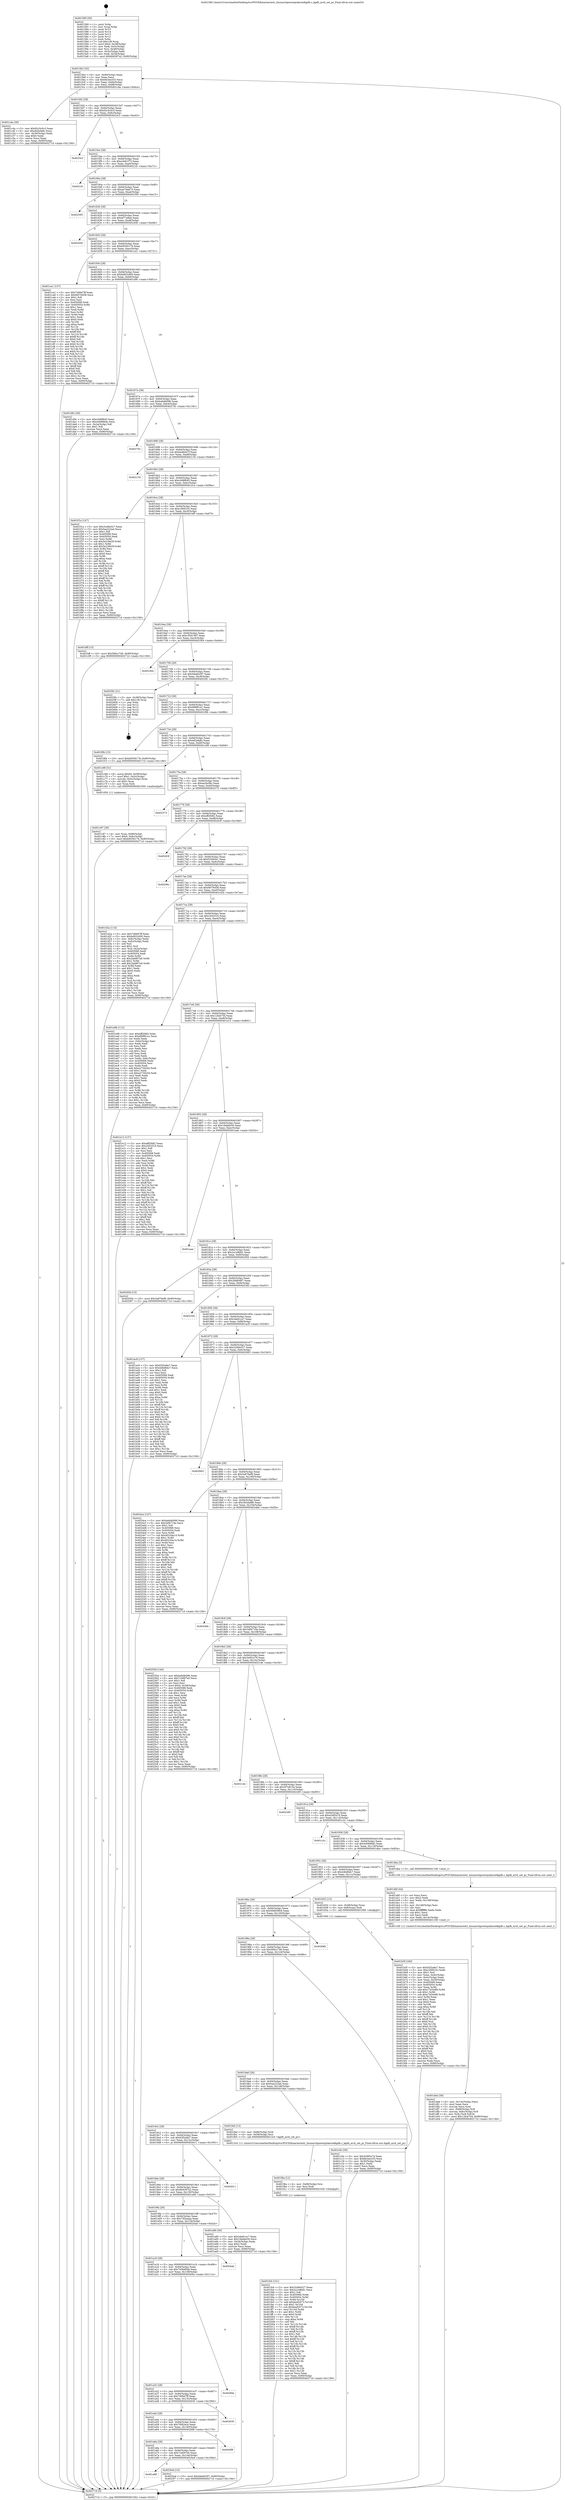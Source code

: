 digraph "0x401580" {
  label = "0x401580 (/mnt/c/Users/mathe/Desktop/tcc/POCII/binaries/extr_linuxarchpowerpckernelkgdb.c_kgdb_arch_set_pc_Final-ollvm.out::main(0))"
  labelloc = "t"
  node[shape=record]

  Entry [label="",width=0.3,height=0.3,shape=circle,fillcolor=black,style=filled]
  "0x4015b2" [label="{
     0x4015b2 [32]\l
     | [instrs]\l
     &nbsp;&nbsp;0x4015b2 \<+6\>: mov -0x90(%rbp),%eax\l
     &nbsp;&nbsp;0x4015b8 \<+2\>: mov %eax,%ecx\l
     &nbsp;&nbsp;0x4015ba \<+6\>: sub $0x8e3ee333,%ecx\l
     &nbsp;&nbsp;0x4015c0 \<+6\>: mov %eax,-0x94(%rbp)\l
     &nbsp;&nbsp;0x4015c6 \<+6\>: mov %ecx,-0x98(%rbp)\l
     &nbsp;&nbsp;0x4015cc \<+6\>: je 0000000000401c4a \<main+0x6ca\>\l
  }"]
  "0x401c4a" [label="{
     0x401c4a [30]\l
     | [instrs]\l
     &nbsp;&nbsp;0x401c4a \<+5\>: mov $0x92c5c0c3,%eax\l
     &nbsp;&nbsp;0x401c4f \<+5\>: mov $0xdd2efa8c,%ecx\l
     &nbsp;&nbsp;0x401c54 \<+3\>: mov -0x30(%rbp),%edx\l
     &nbsp;&nbsp;0x401c57 \<+3\>: cmp $0x0,%edx\l
     &nbsp;&nbsp;0x401c5a \<+3\>: cmove %ecx,%eax\l
     &nbsp;&nbsp;0x401c5d \<+6\>: mov %eax,-0x90(%rbp)\l
     &nbsp;&nbsp;0x401c63 \<+5\>: jmp 000000000040271d \<main+0x119d\>\l
  }"]
  "0x4015d2" [label="{
     0x4015d2 [28]\l
     | [instrs]\l
     &nbsp;&nbsp;0x4015d2 \<+5\>: jmp 00000000004015d7 \<main+0x57\>\l
     &nbsp;&nbsp;0x4015d7 \<+6\>: mov -0x94(%rbp),%eax\l
     &nbsp;&nbsp;0x4015dd \<+5\>: sub $0x92c5c0c3,%eax\l
     &nbsp;&nbsp;0x4015e2 \<+6\>: mov %eax,-0x9c(%rbp)\l
     &nbsp;&nbsp;0x4015e8 \<+6\>: je 00000000004023c3 \<main+0xe43\>\l
  }"]
  Exit [label="",width=0.3,height=0.3,shape=circle,fillcolor=black,style=filled,peripheries=2]
  "0x4023c3" [label="{
     0x4023c3\l
  }", style=dashed]
  "0x4015ee" [label="{
     0x4015ee [28]\l
     | [instrs]\l
     &nbsp;&nbsp;0x4015ee \<+5\>: jmp 00000000004015f3 \<main+0x73\>\l
     &nbsp;&nbsp;0x4015f3 \<+6\>: mov -0x94(%rbp),%eax\l
     &nbsp;&nbsp;0x4015f9 \<+5\>: sub $0xa3e61f73,%eax\l
     &nbsp;&nbsp;0x4015fe \<+6\>: mov %eax,-0xa0(%rbp)\l
     &nbsp;&nbsp;0x401604 \<+6\>: je 00000000004021fc \<main+0xc7c\>\l
  }"]
  "0x401a86" [label="{
     0x401a86\l
  }", style=dashed]
  "0x4021fc" [label="{
     0x4021fc\l
  }", style=dashed]
  "0x40160a" [label="{
     0x40160a [28]\l
     | [instrs]\l
     &nbsp;&nbsp;0x40160a \<+5\>: jmp 000000000040160f \<main+0x8f\>\l
     &nbsp;&nbsp;0x40160f \<+6\>: mov -0x94(%rbp),%eax\l
     &nbsp;&nbsp;0x401615 \<+5\>: sub $0xae7dda73,%eax\l
     &nbsp;&nbsp;0x40161a \<+6\>: mov %eax,-0xa4(%rbp)\l
     &nbsp;&nbsp;0x401620 \<+6\>: je 0000000000402395 \<main+0xe15\>\l
  }"]
  "0x4025ed" [label="{
     0x4025ed [15]\l
     | [instrs]\l
     &nbsp;&nbsp;0x4025ed \<+10\>: movl $0xd4ebb297,-0x90(%rbp)\l
     &nbsp;&nbsp;0x4025f7 \<+5\>: jmp 000000000040271d \<main+0x119d\>\l
  }"]
  "0x402395" [label="{
     0x402395\l
  }", style=dashed]
  "0x401626" [label="{
     0x401626 [28]\l
     | [instrs]\l
     &nbsp;&nbsp;0x401626 \<+5\>: jmp 000000000040162b \<main+0xab\>\l
     &nbsp;&nbsp;0x40162b \<+6\>: mov -0x94(%rbp),%eax\l
     &nbsp;&nbsp;0x401631 \<+5\>: sub $0xaf77a8ee,%eax\l
     &nbsp;&nbsp;0x401636 \<+6\>: mov %eax,-0xa8(%rbp)\l
     &nbsp;&nbsp;0x40163c \<+6\>: je 000000000040245b \<main+0xedb\>\l
  }"]
  "0x401a6a" [label="{
     0x401a6a [28]\l
     | [instrs]\l
     &nbsp;&nbsp;0x401a6a \<+5\>: jmp 0000000000401a6f \<main+0x4ef\>\l
     &nbsp;&nbsp;0x401a6f \<+6\>: mov -0x94(%rbp),%eax\l
     &nbsp;&nbsp;0x401a75 \<+5\>: sub $0x7c4697e0,%eax\l
     &nbsp;&nbsp;0x401a7a \<+6\>: mov %eax,-0x144(%rbp)\l
     &nbsp;&nbsp;0x401a80 \<+6\>: je 00000000004025ed \<main+0x106d\>\l
  }"]
  "0x40245b" [label="{
     0x40245b\l
  }", style=dashed]
  "0x401642" [label="{
     0x401642 [28]\l
     | [instrs]\l
     &nbsp;&nbsp;0x401642 \<+5\>: jmp 0000000000401647 \<main+0xc7\>\l
     &nbsp;&nbsp;0x401647 \<+6\>: mov -0x94(%rbp),%eax\l
     &nbsp;&nbsp;0x40164d \<+5\>: sub $0xb9556179,%eax\l
     &nbsp;&nbsp;0x401652 \<+6\>: mov %eax,-0xac(%rbp)\l
     &nbsp;&nbsp;0x401658 \<+6\>: je 0000000000401ca1 \<main+0x721\>\l
  }"]
  "0x4026f8" [label="{
     0x4026f8\l
  }", style=dashed]
  "0x401ca1" [label="{
     0x401ca1 [137]\l
     | [instrs]\l
     &nbsp;&nbsp;0x401ca1 \<+5\>: mov $0x7499d7ff,%eax\l
     &nbsp;&nbsp;0x401ca6 \<+5\>: mov $0xf4076458,%ecx\l
     &nbsp;&nbsp;0x401cab \<+2\>: mov $0x1,%dl\l
     &nbsp;&nbsp;0x401cad \<+2\>: xor %esi,%esi\l
     &nbsp;&nbsp;0x401caf \<+7\>: mov 0x405068,%edi\l
     &nbsp;&nbsp;0x401cb6 \<+8\>: mov 0x405054,%r8d\l
     &nbsp;&nbsp;0x401cbe \<+3\>: sub $0x1,%esi\l
     &nbsp;&nbsp;0x401cc1 \<+3\>: mov %edi,%r9d\l
     &nbsp;&nbsp;0x401cc4 \<+3\>: add %esi,%r9d\l
     &nbsp;&nbsp;0x401cc7 \<+4\>: imul %r9d,%edi\l
     &nbsp;&nbsp;0x401ccb \<+3\>: and $0x1,%edi\l
     &nbsp;&nbsp;0x401cce \<+3\>: cmp $0x0,%edi\l
     &nbsp;&nbsp;0x401cd1 \<+4\>: sete %r10b\l
     &nbsp;&nbsp;0x401cd5 \<+4\>: cmp $0xa,%r8d\l
     &nbsp;&nbsp;0x401cd9 \<+4\>: setl %r11b\l
     &nbsp;&nbsp;0x401cdd \<+3\>: mov %r10b,%bl\l
     &nbsp;&nbsp;0x401ce0 \<+3\>: xor $0xff,%bl\l
     &nbsp;&nbsp;0x401ce3 \<+3\>: mov %r11b,%r14b\l
     &nbsp;&nbsp;0x401ce6 \<+4\>: xor $0xff,%r14b\l
     &nbsp;&nbsp;0x401cea \<+3\>: xor $0x0,%dl\l
     &nbsp;&nbsp;0x401ced \<+3\>: mov %bl,%r15b\l
     &nbsp;&nbsp;0x401cf0 \<+4\>: and $0x0,%r15b\l
     &nbsp;&nbsp;0x401cf4 \<+3\>: and %dl,%r10b\l
     &nbsp;&nbsp;0x401cf7 \<+3\>: mov %r14b,%r12b\l
     &nbsp;&nbsp;0x401cfa \<+4\>: and $0x0,%r12b\l
     &nbsp;&nbsp;0x401cfe \<+3\>: and %dl,%r11b\l
     &nbsp;&nbsp;0x401d01 \<+3\>: or %r10b,%r15b\l
     &nbsp;&nbsp;0x401d04 \<+3\>: or %r11b,%r12b\l
     &nbsp;&nbsp;0x401d07 \<+3\>: xor %r12b,%r15b\l
     &nbsp;&nbsp;0x401d0a \<+3\>: or %r14b,%bl\l
     &nbsp;&nbsp;0x401d0d \<+3\>: xor $0xff,%bl\l
     &nbsp;&nbsp;0x401d10 \<+3\>: or $0x0,%dl\l
     &nbsp;&nbsp;0x401d13 \<+2\>: and %dl,%bl\l
     &nbsp;&nbsp;0x401d15 \<+3\>: or %bl,%r15b\l
     &nbsp;&nbsp;0x401d18 \<+4\>: test $0x1,%r15b\l
     &nbsp;&nbsp;0x401d1c \<+3\>: cmovne %ecx,%eax\l
     &nbsp;&nbsp;0x401d1f \<+6\>: mov %eax,-0x90(%rbp)\l
     &nbsp;&nbsp;0x401d25 \<+5\>: jmp 000000000040271d \<main+0x119d\>\l
  }"]
  "0x40165e" [label="{
     0x40165e [28]\l
     | [instrs]\l
     &nbsp;&nbsp;0x40165e \<+5\>: jmp 0000000000401663 \<main+0xe3\>\l
     &nbsp;&nbsp;0x401663 \<+6\>: mov -0x94(%rbp),%eax\l
     &nbsp;&nbsp;0x401669 \<+5\>: sub $0xbd932d00,%eax\l
     &nbsp;&nbsp;0x40166e \<+6\>: mov %eax,-0xb0(%rbp)\l
     &nbsp;&nbsp;0x401674 \<+6\>: je 0000000000401d9c \<main+0x81c\>\l
  }"]
  "0x401a4e" [label="{
     0x401a4e [28]\l
     | [instrs]\l
     &nbsp;&nbsp;0x401a4e \<+5\>: jmp 0000000000401a53 \<main+0x4d3\>\l
     &nbsp;&nbsp;0x401a53 \<+6\>: mov -0x94(%rbp),%eax\l
     &nbsp;&nbsp;0x401a59 \<+5\>: sub $0x76f42ece,%eax\l
     &nbsp;&nbsp;0x401a5e \<+6\>: mov %eax,-0x140(%rbp)\l
     &nbsp;&nbsp;0x401a64 \<+6\>: je 00000000004026f8 \<main+0x1178\>\l
  }"]
  "0x401d9c" [label="{
     0x401d9c [30]\l
     | [instrs]\l
     &nbsp;&nbsp;0x401d9c \<+5\>: mov $0xc0d8f645,%eax\l
     &nbsp;&nbsp;0x401da1 \<+5\>: mov $0x440686dc,%ecx\l
     &nbsp;&nbsp;0x401da6 \<+3\>: mov -0x2a(%rbp),%dl\l
     &nbsp;&nbsp;0x401da9 \<+3\>: test $0x1,%dl\l
     &nbsp;&nbsp;0x401dac \<+3\>: cmovne %ecx,%eax\l
     &nbsp;&nbsp;0x401daf \<+6\>: mov %eax,-0x90(%rbp)\l
     &nbsp;&nbsp;0x401db5 \<+5\>: jmp 000000000040271d \<main+0x119d\>\l
  }"]
  "0x40167a" [label="{
     0x40167a [28]\l
     | [instrs]\l
     &nbsp;&nbsp;0x40167a \<+5\>: jmp 000000000040167f \<main+0xff\>\l
     &nbsp;&nbsp;0x40167f \<+6\>: mov -0x94(%rbp),%eax\l
     &nbsp;&nbsp;0x401685 \<+5\>: sub $0xbebdb096,%eax\l
     &nbsp;&nbsp;0x40168a \<+6\>: mov %eax,-0xb4(%rbp)\l
     &nbsp;&nbsp;0x401690 \<+6\>: je 000000000040270c \<main+0x118c\>\l
  }"]
  "0x402630" [label="{
     0x402630\l
  }", style=dashed]
  "0x40270c" [label="{
     0x40270c\l
  }", style=dashed]
  "0x401696" [label="{
     0x401696 [28]\l
     | [instrs]\l
     &nbsp;&nbsp;0x401696 \<+5\>: jmp 000000000040169b \<main+0x11b\>\l
     &nbsp;&nbsp;0x40169b \<+6\>: mov -0x94(%rbp),%eax\l
     &nbsp;&nbsp;0x4016a1 \<+5\>: sub $0xbedb0e7f,%eax\l
     &nbsp;&nbsp;0x4016a6 \<+6\>: mov %eax,-0xb8(%rbp)\l
     &nbsp;&nbsp;0x4016ac \<+6\>: je 0000000000402134 \<main+0xbb4\>\l
  }"]
  "0x401a32" [label="{
     0x401a32 [28]\l
     | [instrs]\l
     &nbsp;&nbsp;0x401a32 \<+5\>: jmp 0000000000401a37 \<main+0x4b7\>\l
     &nbsp;&nbsp;0x401a37 \<+6\>: mov -0x94(%rbp),%eax\l
     &nbsp;&nbsp;0x401a3d \<+5\>: sub $0x7499d7ff,%eax\l
     &nbsp;&nbsp;0x401a42 \<+6\>: mov %eax,-0x13c(%rbp)\l
     &nbsp;&nbsp;0x401a48 \<+6\>: je 0000000000402630 \<main+0x10b0\>\l
  }"]
  "0x402134" [label="{
     0x402134\l
  }", style=dashed]
  "0x4016b2" [label="{
     0x4016b2 [28]\l
     | [instrs]\l
     &nbsp;&nbsp;0x4016b2 \<+5\>: jmp 00000000004016b7 \<main+0x137\>\l
     &nbsp;&nbsp;0x4016b7 \<+6\>: mov -0x94(%rbp),%eax\l
     &nbsp;&nbsp;0x4016bd \<+5\>: sub $0xc0d8f645,%eax\l
     &nbsp;&nbsp;0x4016c2 \<+6\>: mov %eax,-0xbc(%rbp)\l
     &nbsp;&nbsp;0x4016c8 \<+6\>: je 0000000000401f1a \<main+0x99a\>\l
  }"]
  "0x40269a" [label="{
     0x40269a\l
  }", style=dashed]
  "0x401f1a" [label="{
     0x401f1a [147]\l
     | [instrs]\l
     &nbsp;&nbsp;0x401f1a \<+5\>: mov $0x32d9e527,%eax\l
     &nbsp;&nbsp;0x401f1f \<+5\>: mov $0x5aa222a4,%ecx\l
     &nbsp;&nbsp;0x401f24 \<+2\>: mov $0x1,%dl\l
     &nbsp;&nbsp;0x401f26 \<+7\>: mov 0x405068,%esi\l
     &nbsp;&nbsp;0x401f2d \<+7\>: mov 0x405054,%edi\l
     &nbsp;&nbsp;0x401f34 \<+3\>: mov %esi,%r8d\l
     &nbsp;&nbsp;0x401f37 \<+7\>: sub $0x5e23843f,%r8d\l
     &nbsp;&nbsp;0x401f3e \<+4\>: sub $0x1,%r8d\l
     &nbsp;&nbsp;0x401f42 \<+7\>: add $0x5e23843f,%r8d\l
     &nbsp;&nbsp;0x401f49 \<+4\>: imul %r8d,%esi\l
     &nbsp;&nbsp;0x401f4d \<+3\>: and $0x1,%esi\l
     &nbsp;&nbsp;0x401f50 \<+3\>: cmp $0x0,%esi\l
     &nbsp;&nbsp;0x401f53 \<+4\>: sete %r9b\l
     &nbsp;&nbsp;0x401f57 \<+3\>: cmp $0xa,%edi\l
     &nbsp;&nbsp;0x401f5a \<+4\>: setl %r10b\l
     &nbsp;&nbsp;0x401f5e \<+3\>: mov %r9b,%r11b\l
     &nbsp;&nbsp;0x401f61 \<+4\>: xor $0xff,%r11b\l
     &nbsp;&nbsp;0x401f65 \<+3\>: mov %r10b,%bl\l
     &nbsp;&nbsp;0x401f68 \<+3\>: xor $0xff,%bl\l
     &nbsp;&nbsp;0x401f6b \<+3\>: xor $0x1,%dl\l
     &nbsp;&nbsp;0x401f6e \<+3\>: mov %r11b,%r14b\l
     &nbsp;&nbsp;0x401f71 \<+4\>: and $0xff,%r14b\l
     &nbsp;&nbsp;0x401f75 \<+3\>: and %dl,%r9b\l
     &nbsp;&nbsp;0x401f78 \<+3\>: mov %bl,%r15b\l
     &nbsp;&nbsp;0x401f7b \<+4\>: and $0xff,%r15b\l
     &nbsp;&nbsp;0x401f7f \<+3\>: and %dl,%r10b\l
     &nbsp;&nbsp;0x401f82 \<+3\>: or %r9b,%r14b\l
     &nbsp;&nbsp;0x401f85 \<+3\>: or %r10b,%r15b\l
     &nbsp;&nbsp;0x401f88 \<+3\>: xor %r15b,%r14b\l
     &nbsp;&nbsp;0x401f8b \<+3\>: or %bl,%r11b\l
     &nbsp;&nbsp;0x401f8e \<+4\>: xor $0xff,%r11b\l
     &nbsp;&nbsp;0x401f92 \<+3\>: or $0x1,%dl\l
     &nbsp;&nbsp;0x401f95 \<+3\>: and %dl,%r11b\l
     &nbsp;&nbsp;0x401f98 \<+3\>: or %r11b,%r14b\l
     &nbsp;&nbsp;0x401f9b \<+4\>: test $0x1,%r14b\l
     &nbsp;&nbsp;0x401f9f \<+3\>: cmovne %ecx,%eax\l
     &nbsp;&nbsp;0x401fa2 \<+6\>: mov %eax,-0x90(%rbp)\l
     &nbsp;&nbsp;0x401fa8 \<+5\>: jmp 000000000040271d \<main+0x119d\>\l
  }"]
  "0x4016ce" [label="{
     0x4016ce [28]\l
     | [instrs]\l
     &nbsp;&nbsp;0x4016ce \<+5\>: jmp 00000000004016d3 \<main+0x153\>\l
     &nbsp;&nbsp;0x4016d3 \<+6\>: mov -0x94(%rbp),%eax\l
     &nbsp;&nbsp;0x4016d9 \<+5\>: sub $0xc26f410c,%eax\l
     &nbsp;&nbsp;0x4016de \<+6\>: mov %eax,-0xc0(%rbp)\l
     &nbsp;&nbsp;0x4016e4 \<+6\>: je 0000000000401bff \<main+0x67f\>\l
  }"]
  "0x401a16" [label="{
     0x401a16 [28]\l
     | [instrs]\l
     &nbsp;&nbsp;0x401a16 \<+5\>: jmp 0000000000401a1b \<main+0x49b\>\l
     &nbsp;&nbsp;0x401a1b \<+6\>: mov -0x94(%rbp),%eax\l
     &nbsp;&nbsp;0x401a21 \<+5\>: sub $0x7456d64b,%eax\l
     &nbsp;&nbsp;0x401a26 \<+6\>: mov %eax,-0x138(%rbp)\l
     &nbsp;&nbsp;0x401a2c \<+6\>: je 000000000040269a \<main+0x111a\>\l
  }"]
  "0x401bff" [label="{
     0x401bff [15]\l
     | [instrs]\l
     &nbsp;&nbsp;0x401bff \<+10\>: movl $0x566cc746,-0x90(%rbp)\l
     &nbsp;&nbsp;0x401c09 \<+5\>: jmp 000000000040271d \<main+0x119d\>\l
  }"]
  "0x4016ea" [label="{
     0x4016ea [28]\l
     | [instrs]\l
     &nbsp;&nbsp;0x4016ea \<+5\>: jmp 00000000004016ef \<main+0x16f\>\l
     &nbsp;&nbsp;0x4016ef \<+6\>: mov -0x94(%rbp),%eax\l
     &nbsp;&nbsp;0x4016f5 \<+5\>: sub $0xc3591497,%eax\l
     &nbsp;&nbsp;0x4016fa \<+6\>: mov %eax,-0xc4(%rbp)\l
     &nbsp;&nbsp;0x401700 \<+6\>: je 0000000000402364 \<main+0xde4\>\l
  }"]
  "0x4020ab" [label="{
     0x4020ab\l
  }", style=dashed]
  "0x402364" [label="{
     0x402364\l
  }", style=dashed]
  "0x401706" [label="{
     0x401706 [28]\l
     | [instrs]\l
     &nbsp;&nbsp;0x401706 \<+5\>: jmp 000000000040170b \<main+0x18b\>\l
     &nbsp;&nbsp;0x40170b \<+6\>: mov -0x94(%rbp),%eax\l
     &nbsp;&nbsp;0x401711 \<+5\>: sub $0xd4ebb297,%eax\l
     &nbsp;&nbsp;0x401716 \<+6\>: mov %eax,-0xc8(%rbp)\l
     &nbsp;&nbsp;0x40171c \<+6\>: je 00000000004025fc \<main+0x107c\>\l
  }"]
  "0x401fc6" [label="{
     0x401fc6 [151]\l
     | [instrs]\l
     &nbsp;&nbsp;0x401fc6 \<+5\>: mov $0x32d9e527,%eax\l
     &nbsp;&nbsp;0x401fcb \<+5\>: mov $0x2a1e8b81,%ecx\l
     &nbsp;&nbsp;0x401fd0 \<+2\>: mov $0x1,%dl\l
     &nbsp;&nbsp;0x401fd2 \<+8\>: mov 0x405068,%r8d\l
     &nbsp;&nbsp;0x401fda \<+8\>: mov 0x405054,%r9d\l
     &nbsp;&nbsp;0x401fe2 \<+3\>: mov %r8d,%r10d\l
     &nbsp;&nbsp;0x401fe5 \<+7\>: add $0xbeef2073,%r10d\l
     &nbsp;&nbsp;0x401fec \<+4\>: sub $0x1,%r10d\l
     &nbsp;&nbsp;0x401ff0 \<+7\>: sub $0xbeef2073,%r10d\l
     &nbsp;&nbsp;0x401ff7 \<+4\>: imul %r10d,%r8d\l
     &nbsp;&nbsp;0x401ffb \<+4\>: and $0x1,%r8d\l
     &nbsp;&nbsp;0x401fff \<+4\>: cmp $0x0,%r8d\l
     &nbsp;&nbsp;0x402003 \<+4\>: sete %r11b\l
     &nbsp;&nbsp;0x402007 \<+4\>: cmp $0xa,%r9d\l
     &nbsp;&nbsp;0x40200b \<+3\>: setl %bl\l
     &nbsp;&nbsp;0x40200e \<+3\>: mov %r11b,%r14b\l
     &nbsp;&nbsp;0x402011 \<+4\>: xor $0xff,%r14b\l
     &nbsp;&nbsp;0x402015 \<+3\>: mov %bl,%r15b\l
     &nbsp;&nbsp;0x402018 \<+4\>: xor $0xff,%r15b\l
     &nbsp;&nbsp;0x40201c \<+3\>: xor $0x1,%dl\l
     &nbsp;&nbsp;0x40201f \<+3\>: mov %r14b,%r12b\l
     &nbsp;&nbsp;0x402022 \<+4\>: and $0xff,%r12b\l
     &nbsp;&nbsp;0x402026 \<+3\>: and %dl,%r11b\l
     &nbsp;&nbsp;0x402029 \<+3\>: mov %r15b,%r13b\l
     &nbsp;&nbsp;0x40202c \<+4\>: and $0xff,%r13b\l
     &nbsp;&nbsp;0x402030 \<+2\>: and %dl,%bl\l
     &nbsp;&nbsp;0x402032 \<+3\>: or %r11b,%r12b\l
     &nbsp;&nbsp;0x402035 \<+3\>: or %bl,%r13b\l
     &nbsp;&nbsp;0x402038 \<+3\>: xor %r13b,%r12b\l
     &nbsp;&nbsp;0x40203b \<+3\>: or %r15b,%r14b\l
     &nbsp;&nbsp;0x40203e \<+4\>: xor $0xff,%r14b\l
     &nbsp;&nbsp;0x402042 \<+3\>: or $0x1,%dl\l
     &nbsp;&nbsp;0x402045 \<+3\>: and %dl,%r14b\l
     &nbsp;&nbsp;0x402048 \<+3\>: or %r14b,%r12b\l
     &nbsp;&nbsp;0x40204b \<+4\>: test $0x1,%r12b\l
     &nbsp;&nbsp;0x40204f \<+3\>: cmovne %ecx,%eax\l
     &nbsp;&nbsp;0x402052 \<+6\>: mov %eax,-0x90(%rbp)\l
     &nbsp;&nbsp;0x402058 \<+5\>: jmp 000000000040271d \<main+0x119d\>\l
  }"]
  "0x4025fc" [label="{
     0x4025fc [21]\l
     | [instrs]\l
     &nbsp;&nbsp;0x4025fc \<+3\>: mov -0x38(%rbp),%eax\l
     &nbsp;&nbsp;0x4025ff \<+7\>: add $0x138,%rsp\l
     &nbsp;&nbsp;0x402606 \<+1\>: pop %rbx\l
     &nbsp;&nbsp;0x402607 \<+2\>: pop %r12\l
     &nbsp;&nbsp;0x402609 \<+2\>: pop %r13\l
     &nbsp;&nbsp;0x40260b \<+2\>: pop %r14\l
     &nbsp;&nbsp;0x40260d \<+2\>: pop %r15\l
     &nbsp;&nbsp;0x40260f \<+1\>: pop %rbp\l
     &nbsp;&nbsp;0x402610 \<+1\>: ret\l
  }"]
  "0x401722" [label="{
     0x401722 [28]\l
     | [instrs]\l
     &nbsp;&nbsp;0x401722 \<+5\>: jmp 0000000000401727 \<main+0x1a7\>\l
     &nbsp;&nbsp;0x401727 \<+6\>: mov -0x94(%rbp),%eax\l
     &nbsp;&nbsp;0x40172d \<+5\>: sub $0xd99f91a1,%eax\l
     &nbsp;&nbsp;0x401732 \<+6\>: mov %eax,-0xcc(%rbp)\l
     &nbsp;&nbsp;0x401738 \<+6\>: je 0000000000401f0b \<main+0x98b\>\l
  }"]
  "0x401fba" [label="{
     0x401fba [12]\l
     | [instrs]\l
     &nbsp;&nbsp;0x401fba \<+4\>: mov -0x68(%rbp),%rsi\l
     &nbsp;&nbsp;0x401fbe \<+3\>: mov %rsi,%rdi\l
     &nbsp;&nbsp;0x401fc1 \<+5\>: call 0000000000401030 \<free@plt\>\l
     | [calls]\l
     &nbsp;&nbsp;0x401030 \{1\} (unknown)\l
  }"]
  "0x401f0b" [label="{
     0x401f0b [15]\l
     | [instrs]\l
     &nbsp;&nbsp;0x401f0b \<+10\>: movl $0xb9556179,-0x90(%rbp)\l
     &nbsp;&nbsp;0x401f15 \<+5\>: jmp 000000000040271d \<main+0x119d\>\l
  }"]
  "0x40173e" [label="{
     0x40173e [28]\l
     | [instrs]\l
     &nbsp;&nbsp;0x40173e \<+5\>: jmp 0000000000401743 \<main+0x1c3\>\l
     &nbsp;&nbsp;0x401743 \<+6\>: mov -0x94(%rbp),%eax\l
     &nbsp;&nbsp;0x401749 \<+5\>: sub $0xdd2efa8c,%eax\l
     &nbsp;&nbsp;0x40174e \<+6\>: mov %eax,-0xd0(%rbp)\l
     &nbsp;&nbsp;0x401754 \<+6\>: je 0000000000401c68 \<main+0x6e8\>\l
  }"]
  "0x401deb" [label="{
     0x401deb [39]\l
     | [instrs]\l
     &nbsp;&nbsp;0x401deb \<+6\>: mov -0x14c(%rbp),%ecx\l
     &nbsp;&nbsp;0x401df1 \<+3\>: imul %eax,%ecx\l
     &nbsp;&nbsp;0x401df4 \<+3\>: movslq %ecx,%rdi\l
     &nbsp;&nbsp;0x401df7 \<+4\>: mov -0x68(%rbp),%r8\l
     &nbsp;&nbsp;0x401dfb \<+4\>: movslq -0x6c(%rbp),%r9\l
     &nbsp;&nbsp;0x401dff \<+4\>: mov %rdi,(%r8,%r9,8)\l
     &nbsp;&nbsp;0x401e03 \<+10\>: movl $0x12fcb754,-0x90(%rbp)\l
     &nbsp;&nbsp;0x401e0d \<+5\>: jmp 000000000040271d \<main+0x119d\>\l
  }"]
  "0x401c68" [label="{
     0x401c68 [31]\l
     | [instrs]\l
     &nbsp;&nbsp;0x401c68 \<+8\>: movq $0x64,-0x58(%rbp)\l
     &nbsp;&nbsp;0x401c70 \<+7\>: movl $0x1,-0x5c(%rbp)\l
     &nbsp;&nbsp;0x401c77 \<+4\>: movslq -0x5c(%rbp),%rax\l
     &nbsp;&nbsp;0x401c7b \<+4\>: shl $0x3,%rax\l
     &nbsp;&nbsp;0x401c7f \<+3\>: mov %rax,%rdi\l
     &nbsp;&nbsp;0x401c82 \<+5\>: call 0000000000401050 \<malloc@plt\>\l
     | [calls]\l
     &nbsp;&nbsp;0x401050 \{1\} (unknown)\l
  }"]
  "0x40175a" [label="{
     0x40175a [28]\l
     | [instrs]\l
     &nbsp;&nbsp;0x40175a \<+5\>: jmp 000000000040175f \<main+0x1df\>\l
     &nbsp;&nbsp;0x40175f \<+6\>: mov -0x94(%rbp),%eax\l
     &nbsp;&nbsp;0x401765 \<+5\>: sub $0xea2bcf8c,%eax\l
     &nbsp;&nbsp;0x40176a \<+6\>: mov %eax,-0xd4(%rbp)\l
     &nbsp;&nbsp;0x401770 \<+6\>: je 0000000000402373 \<main+0xdf3\>\l
  }"]
  "0x401dbf" [label="{
     0x401dbf [44]\l
     | [instrs]\l
     &nbsp;&nbsp;0x401dbf \<+2\>: xor %ecx,%ecx\l
     &nbsp;&nbsp;0x401dc1 \<+5\>: mov $0x2,%edx\l
     &nbsp;&nbsp;0x401dc6 \<+6\>: mov %edx,-0x148(%rbp)\l
     &nbsp;&nbsp;0x401dcc \<+1\>: cltd\l
     &nbsp;&nbsp;0x401dcd \<+6\>: mov -0x148(%rbp),%esi\l
     &nbsp;&nbsp;0x401dd3 \<+2\>: idiv %esi\l
     &nbsp;&nbsp;0x401dd5 \<+6\>: imul $0xfffffffe,%edx,%edx\l
     &nbsp;&nbsp;0x401ddb \<+3\>: sub $0x1,%ecx\l
     &nbsp;&nbsp;0x401dde \<+2\>: sub %ecx,%edx\l
     &nbsp;&nbsp;0x401de0 \<+6\>: mov %edx,-0x14c(%rbp)\l
     &nbsp;&nbsp;0x401de6 \<+5\>: call 0000000000401160 \<next_i\>\l
     | [calls]\l
     &nbsp;&nbsp;0x401160 \{1\} (/mnt/c/Users/mathe/Desktop/tcc/POCII/binaries/extr_linuxarchpowerpckernelkgdb.c_kgdb_arch_set_pc_Final-ollvm.out::next_i)\l
  }"]
  "0x402373" [label="{
     0x402373\l
  }", style=dashed]
  "0x401776" [label="{
     0x401776 [28]\l
     | [instrs]\l
     &nbsp;&nbsp;0x401776 \<+5\>: jmp 000000000040177b \<main+0x1fb\>\l
     &nbsp;&nbsp;0x40177b \<+6\>: mov -0x94(%rbp),%eax\l
     &nbsp;&nbsp;0x401781 \<+5\>: sub $0xeff2f482,%eax\l
     &nbsp;&nbsp;0x401786 \<+6\>: mov %eax,-0xd8(%rbp)\l
     &nbsp;&nbsp;0x40178c \<+6\>: je 000000000040263f \<main+0x10bf\>\l
  }"]
  "0x401c87" [label="{
     0x401c87 [26]\l
     | [instrs]\l
     &nbsp;&nbsp;0x401c87 \<+4\>: mov %rax,-0x68(%rbp)\l
     &nbsp;&nbsp;0x401c8b \<+7\>: movl $0x0,-0x6c(%rbp)\l
     &nbsp;&nbsp;0x401c92 \<+10\>: movl $0xb9556179,-0x90(%rbp)\l
     &nbsp;&nbsp;0x401c9c \<+5\>: jmp 000000000040271d \<main+0x119d\>\l
  }"]
  "0x40263f" [label="{
     0x40263f\l
  }", style=dashed]
  "0x401792" [label="{
     0x401792 [28]\l
     | [instrs]\l
     &nbsp;&nbsp;0x401792 \<+5\>: jmp 0000000000401797 \<main+0x217\>\l
     &nbsp;&nbsp;0x401797 \<+6\>: mov -0x94(%rbp),%eax\l
     &nbsp;&nbsp;0x40179d \<+5\>: sub $0xf22093e1,%eax\l
     &nbsp;&nbsp;0x4017a2 \<+6\>: mov %eax,-0xdc(%rbp)\l
     &nbsp;&nbsp;0x4017a8 \<+6\>: je 000000000040206c \<main+0xaec\>\l
  }"]
  "0x401b5f" [label="{
     0x401b5f [160]\l
     | [instrs]\l
     &nbsp;&nbsp;0x401b5f \<+5\>: mov $0x62f2a8a7,%ecx\l
     &nbsp;&nbsp;0x401b64 \<+5\>: mov $0xc26f410c,%edx\l
     &nbsp;&nbsp;0x401b69 \<+3\>: mov $0x1,%sil\l
     &nbsp;&nbsp;0x401b6c \<+3\>: mov %eax,-0x4c(%rbp)\l
     &nbsp;&nbsp;0x401b6f \<+3\>: mov -0x4c(%rbp),%eax\l
     &nbsp;&nbsp;0x401b72 \<+3\>: mov %eax,-0x30(%rbp)\l
     &nbsp;&nbsp;0x401b75 \<+7\>: mov 0x405068,%eax\l
     &nbsp;&nbsp;0x401b7c \<+8\>: mov 0x405054,%r8d\l
     &nbsp;&nbsp;0x401b84 \<+3\>: mov %eax,%r9d\l
     &nbsp;&nbsp;0x401b87 \<+7\>: add $0xc7d344f8,%r9d\l
     &nbsp;&nbsp;0x401b8e \<+4\>: sub $0x1,%r9d\l
     &nbsp;&nbsp;0x401b92 \<+7\>: sub $0xc7d344f8,%r9d\l
     &nbsp;&nbsp;0x401b99 \<+4\>: imul %r9d,%eax\l
     &nbsp;&nbsp;0x401b9d \<+3\>: and $0x1,%eax\l
     &nbsp;&nbsp;0x401ba0 \<+3\>: cmp $0x0,%eax\l
     &nbsp;&nbsp;0x401ba3 \<+4\>: sete %r10b\l
     &nbsp;&nbsp;0x401ba7 \<+4\>: cmp $0xa,%r8d\l
     &nbsp;&nbsp;0x401bab \<+4\>: setl %r11b\l
     &nbsp;&nbsp;0x401baf \<+3\>: mov %r10b,%bl\l
     &nbsp;&nbsp;0x401bb2 \<+3\>: xor $0xff,%bl\l
     &nbsp;&nbsp;0x401bb5 \<+3\>: mov %r11b,%r14b\l
     &nbsp;&nbsp;0x401bb8 \<+4\>: xor $0xff,%r14b\l
     &nbsp;&nbsp;0x401bbc \<+4\>: xor $0x0,%sil\l
     &nbsp;&nbsp;0x401bc0 \<+3\>: mov %bl,%r15b\l
     &nbsp;&nbsp;0x401bc3 \<+4\>: and $0x0,%r15b\l
     &nbsp;&nbsp;0x401bc7 \<+3\>: and %sil,%r10b\l
     &nbsp;&nbsp;0x401bca \<+3\>: mov %r14b,%r12b\l
     &nbsp;&nbsp;0x401bcd \<+4\>: and $0x0,%r12b\l
     &nbsp;&nbsp;0x401bd1 \<+3\>: and %sil,%r11b\l
     &nbsp;&nbsp;0x401bd4 \<+3\>: or %r10b,%r15b\l
     &nbsp;&nbsp;0x401bd7 \<+3\>: or %r11b,%r12b\l
     &nbsp;&nbsp;0x401bda \<+3\>: xor %r12b,%r15b\l
     &nbsp;&nbsp;0x401bdd \<+3\>: or %r14b,%bl\l
     &nbsp;&nbsp;0x401be0 \<+3\>: xor $0xff,%bl\l
     &nbsp;&nbsp;0x401be3 \<+4\>: or $0x0,%sil\l
     &nbsp;&nbsp;0x401be7 \<+3\>: and %sil,%bl\l
     &nbsp;&nbsp;0x401bea \<+3\>: or %bl,%r15b\l
     &nbsp;&nbsp;0x401bed \<+4\>: test $0x1,%r15b\l
     &nbsp;&nbsp;0x401bf1 \<+3\>: cmovne %edx,%ecx\l
     &nbsp;&nbsp;0x401bf4 \<+6\>: mov %ecx,-0x90(%rbp)\l
     &nbsp;&nbsp;0x401bfa \<+5\>: jmp 000000000040271d \<main+0x119d\>\l
  }"]
  "0x40206c" [label="{
     0x40206c\l
  }", style=dashed]
  "0x4017ae" [label="{
     0x4017ae [28]\l
     | [instrs]\l
     &nbsp;&nbsp;0x4017ae \<+5\>: jmp 00000000004017b3 \<main+0x233\>\l
     &nbsp;&nbsp;0x4017b3 \<+6\>: mov -0x94(%rbp),%eax\l
     &nbsp;&nbsp;0x4017b9 \<+5\>: sub $0xf4076458,%eax\l
     &nbsp;&nbsp;0x4017be \<+6\>: mov %eax,-0xe0(%rbp)\l
     &nbsp;&nbsp;0x4017c4 \<+6\>: je 0000000000401d2a \<main+0x7aa\>\l
  }"]
  "0x401580" [label="{
     0x401580 [50]\l
     | [instrs]\l
     &nbsp;&nbsp;0x401580 \<+1\>: push %rbp\l
     &nbsp;&nbsp;0x401581 \<+3\>: mov %rsp,%rbp\l
     &nbsp;&nbsp;0x401584 \<+2\>: push %r15\l
     &nbsp;&nbsp;0x401586 \<+2\>: push %r14\l
     &nbsp;&nbsp;0x401588 \<+2\>: push %r13\l
     &nbsp;&nbsp;0x40158a \<+2\>: push %r12\l
     &nbsp;&nbsp;0x40158c \<+1\>: push %rbx\l
     &nbsp;&nbsp;0x40158d \<+7\>: sub $0x138,%rsp\l
     &nbsp;&nbsp;0x401594 \<+7\>: movl $0x0,-0x38(%rbp)\l
     &nbsp;&nbsp;0x40159b \<+3\>: mov %edi,-0x3c(%rbp)\l
     &nbsp;&nbsp;0x40159e \<+4\>: mov %rsi,-0x48(%rbp)\l
     &nbsp;&nbsp;0x4015a2 \<+3\>: mov -0x3c(%rbp),%edi\l
     &nbsp;&nbsp;0x4015a5 \<+3\>: mov %edi,-0x34(%rbp)\l
     &nbsp;&nbsp;0x4015a8 \<+10\>: movl $0x66d397e2,-0x90(%rbp)\l
  }"]
  "0x401d2a" [label="{
     0x401d2a [114]\l
     | [instrs]\l
     &nbsp;&nbsp;0x401d2a \<+5\>: mov $0x7499d7ff,%eax\l
     &nbsp;&nbsp;0x401d2f \<+5\>: mov $0xbd932d00,%ecx\l
     &nbsp;&nbsp;0x401d34 \<+3\>: mov -0x6c(%rbp),%edx\l
     &nbsp;&nbsp;0x401d37 \<+3\>: cmp -0x5c(%rbp),%edx\l
     &nbsp;&nbsp;0x401d3a \<+4\>: setl %sil\l
     &nbsp;&nbsp;0x401d3e \<+4\>: and $0x1,%sil\l
     &nbsp;&nbsp;0x401d42 \<+4\>: mov %sil,-0x2a(%rbp)\l
     &nbsp;&nbsp;0x401d46 \<+7\>: mov 0x405068,%edx\l
     &nbsp;&nbsp;0x401d4d \<+7\>: mov 0x405054,%edi\l
     &nbsp;&nbsp;0x401d54 \<+3\>: mov %edx,%r8d\l
     &nbsp;&nbsp;0x401d57 \<+7\>: sub $0x2ab867a0,%r8d\l
     &nbsp;&nbsp;0x401d5e \<+4\>: sub $0x1,%r8d\l
     &nbsp;&nbsp;0x401d62 \<+7\>: add $0x2ab867a0,%r8d\l
     &nbsp;&nbsp;0x401d69 \<+4\>: imul %r8d,%edx\l
     &nbsp;&nbsp;0x401d6d \<+3\>: and $0x1,%edx\l
     &nbsp;&nbsp;0x401d70 \<+3\>: cmp $0x0,%edx\l
     &nbsp;&nbsp;0x401d73 \<+4\>: sete %sil\l
     &nbsp;&nbsp;0x401d77 \<+3\>: cmp $0xa,%edi\l
     &nbsp;&nbsp;0x401d7a \<+4\>: setl %r9b\l
     &nbsp;&nbsp;0x401d7e \<+3\>: mov %sil,%r10b\l
     &nbsp;&nbsp;0x401d81 \<+3\>: and %r9b,%r10b\l
     &nbsp;&nbsp;0x401d84 \<+3\>: xor %r9b,%sil\l
     &nbsp;&nbsp;0x401d87 \<+3\>: or %sil,%r10b\l
     &nbsp;&nbsp;0x401d8a \<+4\>: test $0x1,%r10b\l
     &nbsp;&nbsp;0x401d8e \<+3\>: cmovne %ecx,%eax\l
     &nbsp;&nbsp;0x401d91 \<+6\>: mov %eax,-0x90(%rbp)\l
     &nbsp;&nbsp;0x401d97 \<+5\>: jmp 000000000040271d \<main+0x119d\>\l
  }"]
  "0x4017ca" [label="{
     0x4017ca [28]\l
     | [instrs]\l
     &nbsp;&nbsp;0x4017ca \<+5\>: jmp 00000000004017cf \<main+0x24f\>\l
     &nbsp;&nbsp;0x4017cf \<+6\>: mov -0x94(%rbp),%eax\l
     &nbsp;&nbsp;0x4017d5 \<+5\>: sub $0x2402516,%eax\l
     &nbsp;&nbsp;0x4017da \<+6\>: mov %eax,-0xe4(%rbp)\l
     &nbsp;&nbsp;0x4017e0 \<+6\>: je 0000000000401e9b \<main+0x91b\>\l
  }"]
  "0x40271d" [label="{
     0x40271d [5]\l
     | [instrs]\l
     &nbsp;&nbsp;0x40271d \<+5\>: jmp 00000000004015b2 \<main+0x32\>\l
  }"]
  "0x401e9b" [label="{
     0x401e9b [112]\l
     | [instrs]\l
     &nbsp;&nbsp;0x401e9b \<+5\>: mov $0xeff2f482,%eax\l
     &nbsp;&nbsp;0x401ea0 \<+5\>: mov $0xd99f91a1,%ecx\l
     &nbsp;&nbsp;0x401ea5 \<+2\>: xor %edx,%edx\l
     &nbsp;&nbsp;0x401ea7 \<+3\>: mov -0x6c(%rbp),%esi\l
     &nbsp;&nbsp;0x401eaa \<+2\>: mov %edx,%edi\l
     &nbsp;&nbsp;0x401eac \<+2\>: sub %esi,%edi\l
     &nbsp;&nbsp;0x401eae \<+2\>: mov %edx,%esi\l
     &nbsp;&nbsp;0x401eb0 \<+3\>: sub $0x1,%esi\l
     &nbsp;&nbsp;0x401eb3 \<+2\>: add %esi,%edi\l
     &nbsp;&nbsp;0x401eb5 \<+2\>: sub %edi,%edx\l
     &nbsp;&nbsp;0x401eb7 \<+3\>: mov %edx,-0x6c(%rbp)\l
     &nbsp;&nbsp;0x401eba \<+7\>: mov 0x405068,%edx\l
     &nbsp;&nbsp;0x401ec1 \<+7\>: mov 0x405054,%esi\l
     &nbsp;&nbsp;0x401ec8 \<+2\>: mov %edx,%edi\l
     &nbsp;&nbsp;0x401eca \<+6\>: add $0xa273d244,%edi\l
     &nbsp;&nbsp;0x401ed0 \<+3\>: sub $0x1,%edi\l
     &nbsp;&nbsp;0x401ed3 \<+6\>: sub $0xa273d244,%edi\l
     &nbsp;&nbsp;0x401ed9 \<+3\>: imul %edi,%edx\l
     &nbsp;&nbsp;0x401edc \<+3\>: and $0x1,%edx\l
     &nbsp;&nbsp;0x401edf \<+3\>: cmp $0x0,%edx\l
     &nbsp;&nbsp;0x401ee2 \<+4\>: sete %r8b\l
     &nbsp;&nbsp;0x401ee6 \<+3\>: cmp $0xa,%esi\l
     &nbsp;&nbsp;0x401ee9 \<+4\>: setl %r9b\l
     &nbsp;&nbsp;0x401eed \<+3\>: mov %r8b,%r10b\l
     &nbsp;&nbsp;0x401ef0 \<+3\>: and %r9b,%r10b\l
     &nbsp;&nbsp;0x401ef3 \<+3\>: xor %r9b,%r8b\l
     &nbsp;&nbsp;0x401ef6 \<+3\>: or %r8b,%r10b\l
     &nbsp;&nbsp;0x401ef9 \<+4\>: test $0x1,%r10b\l
     &nbsp;&nbsp;0x401efd \<+3\>: cmovne %ecx,%eax\l
     &nbsp;&nbsp;0x401f00 \<+6\>: mov %eax,-0x90(%rbp)\l
     &nbsp;&nbsp;0x401f06 \<+5\>: jmp 000000000040271d \<main+0x119d\>\l
  }"]
  "0x4017e6" [label="{
     0x4017e6 [28]\l
     | [instrs]\l
     &nbsp;&nbsp;0x4017e6 \<+5\>: jmp 00000000004017eb \<main+0x26b\>\l
     &nbsp;&nbsp;0x4017eb \<+6\>: mov -0x94(%rbp),%eax\l
     &nbsp;&nbsp;0x4017f1 \<+5\>: sub $0x12fcb754,%eax\l
     &nbsp;&nbsp;0x4017f6 \<+6\>: mov %eax,-0xe8(%rbp)\l
     &nbsp;&nbsp;0x4017fc \<+6\>: je 0000000000401e12 \<main+0x892\>\l
  }"]
  "0x4019fa" [label="{
     0x4019fa [28]\l
     | [instrs]\l
     &nbsp;&nbsp;0x4019fa \<+5\>: jmp 00000000004019ff \<main+0x47f\>\l
     &nbsp;&nbsp;0x4019ff \<+6\>: mov -0x94(%rbp),%eax\l
     &nbsp;&nbsp;0x401a05 \<+5\>: sub $0x73f2eaaa,%eax\l
     &nbsp;&nbsp;0x401a0a \<+6\>: mov %eax,-0x134(%rbp)\l
     &nbsp;&nbsp;0x401a10 \<+6\>: je 00000000004020ab \<main+0xb2b\>\l
  }"]
  "0x401e12" [label="{
     0x401e12 [137]\l
     | [instrs]\l
     &nbsp;&nbsp;0x401e12 \<+5\>: mov $0xeff2f482,%eax\l
     &nbsp;&nbsp;0x401e17 \<+5\>: mov $0x2402516,%ecx\l
     &nbsp;&nbsp;0x401e1c \<+2\>: mov $0x1,%dl\l
     &nbsp;&nbsp;0x401e1e \<+2\>: xor %esi,%esi\l
     &nbsp;&nbsp;0x401e20 \<+7\>: mov 0x405068,%edi\l
     &nbsp;&nbsp;0x401e27 \<+8\>: mov 0x405054,%r8d\l
     &nbsp;&nbsp;0x401e2f \<+3\>: sub $0x1,%esi\l
     &nbsp;&nbsp;0x401e32 \<+3\>: mov %edi,%r9d\l
     &nbsp;&nbsp;0x401e35 \<+3\>: add %esi,%r9d\l
     &nbsp;&nbsp;0x401e38 \<+4\>: imul %r9d,%edi\l
     &nbsp;&nbsp;0x401e3c \<+3\>: and $0x1,%edi\l
     &nbsp;&nbsp;0x401e3f \<+3\>: cmp $0x0,%edi\l
     &nbsp;&nbsp;0x401e42 \<+4\>: sete %r10b\l
     &nbsp;&nbsp;0x401e46 \<+4\>: cmp $0xa,%r8d\l
     &nbsp;&nbsp;0x401e4a \<+4\>: setl %r11b\l
     &nbsp;&nbsp;0x401e4e \<+3\>: mov %r10b,%bl\l
     &nbsp;&nbsp;0x401e51 \<+3\>: xor $0xff,%bl\l
     &nbsp;&nbsp;0x401e54 \<+3\>: mov %r11b,%r14b\l
     &nbsp;&nbsp;0x401e57 \<+4\>: xor $0xff,%r14b\l
     &nbsp;&nbsp;0x401e5b \<+3\>: xor $0x1,%dl\l
     &nbsp;&nbsp;0x401e5e \<+3\>: mov %bl,%r15b\l
     &nbsp;&nbsp;0x401e61 \<+4\>: and $0xff,%r15b\l
     &nbsp;&nbsp;0x401e65 \<+3\>: and %dl,%r10b\l
     &nbsp;&nbsp;0x401e68 \<+3\>: mov %r14b,%r12b\l
     &nbsp;&nbsp;0x401e6b \<+4\>: and $0xff,%r12b\l
     &nbsp;&nbsp;0x401e6f \<+3\>: and %dl,%r11b\l
     &nbsp;&nbsp;0x401e72 \<+3\>: or %r10b,%r15b\l
     &nbsp;&nbsp;0x401e75 \<+3\>: or %r11b,%r12b\l
     &nbsp;&nbsp;0x401e78 \<+3\>: xor %r12b,%r15b\l
     &nbsp;&nbsp;0x401e7b \<+3\>: or %r14b,%bl\l
     &nbsp;&nbsp;0x401e7e \<+3\>: xor $0xff,%bl\l
     &nbsp;&nbsp;0x401e81 \<+3\>: or $0x1,%dl\l
     &nbsp;&nbsp;0x401e84 \<+2\>: and %dl,%bl\l
     &nbsp;&nbsp;0x401e86 \<+3\>: or %bl,%r15b\l
     &nbsp;&nbsp;0x401e89 \<+4\>: test $0x1,%r15b\l
     &nbsp;&nbsp;0x401e8d \<+3\>: cmovne %ecx,%eax\l
     &nbsp;&nbsp;0x401e90 \<+6\>: mov %eax,-0x90(%rbp)\l
     &nbsp;&nbsp;0x401e96 \<+5\>: jmp 000000000040271d \<main+0x119d\>\l
  }"]
  "0x401802" [label="{
     0x401802 [28]\l
     | [instrs]\l
     &nbsp;&nbsp;0x401802 \<+5\>: jmp 0000000000401807 \<main+0x287\>\l
     &nbsp;&nbsp;0x401807 \<+6\>: mov -0x94(%rbp),%eax\l
     &nbsp;&nbsp;0x40180d \<+5\>: sub $0x19abbb30,%eax\l
     &nbsp;&nbsp;0x401812 \<+6\>: mov %eax,-0xec(%rbp)\l
     &nbsp;&nbsp;0x401818 \<+6\>: je 0000000000401aae \<main+0x52e\>\l
  }"]
  "0x401a90" [label="{
     0x401a90 [30]\l
     | [instrs]\l
     &nbsp;&nbsp;0x401a90 \<+5\>: mov $0x2de81ce7,%eax\l
     &nbsp;&nbsp;0x401a95 \<+5\>: mov $0x19abbb30,%ecx\l
     &nbsp;&nbsp;0x401a9a \<+3\>: mov -0x34(%rbp),%edx\l
     &nbsp;&nbsp;0x401a9d \<+3\>: cmp $0x2,%edx\l
     &nbsp;&nbsp;0x401aa0 \<+3\>: cmovne %ecx,%eax\l
     &nbsp;&nbsp;0x401aa3 \<+6\>: mov %eax,-0x90(%rbp)\l
     &nbsp;&nbsp;0x401aa9 \<+5\>: jmp 000000000040271d \<main+0x119d\>\l
  }"]
  "0x401aae" [label="{
     0x401aae\l
  }", style=dashed]
  "0x40181e" [label="{
     0x40181e [28]\l
     | [instrs]\l
     &nbsp;&nbsp;0x40181e \<+5\>: jmp 0000000000401823 \<main+0x2a3\>\l
     &nbsp;&nbsp;0x401823 \<+6\>: mov -0x94(%rbp),%eax\l
     &nbsp;&nbsp;0x401829 \<+5\>: sub $0x2a1e8b81,%eax\l
     &nbsp;&nbsp;0x40182e \<+6\>: mov %eax,-0xf0(%rbp)\l
     &nbsp;&nbsp;0x401834 \<+6\>: je 000000000040205d \<main+0xadd\>\l
  }"]
  "0x4019de" [label="{
     0x4019de [28]\l
     | [instrs]\l
     &nbsp;&nbsp;0x4019de \<+5\>: jmp 00000000004019e3 \<main+0x463\>\l
     &nbsp;&nbsp;0x4019e3 \<+6\>: mov -0x94(%rbp),%eax\l
     &nbsp;&nbsp;0x4019e9 \<+5\>: sub $0x66d397e2,%eax\l
     &nbsp;&nbsp;0x4019ee \<+6\>: mov %eax,-0x130(%rbp)\l
     &nbsp;&nbsp;0x4019f4 \<+6\>: je 0000000000401a90 \<main+0x510\>\l
  }"]
  "0x40205d" [label="{
     0x40205d [15]\l
     | [instrs]\l
     &nbsp;&nbsp;0x40205d \<+10\>: movl $0x3a876ef9,-0x90(%rbp)\l
     &nbsp;&nbsp;0x402067 \<+5\>: jmp 000000000040271d \<main+0x119d\>\l
  }"]
  "0x40183a" [label="{
     0x40183a [28]\l
     | [instrs]\l
     &nbsp;&nbsp;0x40183a \<+5\>: jmp 000000000040183f \<main+0x2bf\>\l
     &nbsp;&nbsp;0x40183f \<+6\>: mov -0x94(%rbp),%eax\l
     &nbsp;&nbsp;0x401845 \<+5\>: sub $0x2bfd0467,%eax\l
     &nbsp;&nbsp;0x40184a \<+6\>: mov %eax,-0xf4(%rbp)\l
     &nbsp;&nbsp;0x401850 \<+6\>: je 00000000004023d2 \<main+0xe52\>\l
  }"]
  "0x402611" [label="{
     0x402611\l
  }", style=dashed]
  "0x4023d2" [label="{
     0x4023d2\l
  }", style=dashed]
  "0x401856" [label="{
     0x401856 [28]\l
     | [instrs]\l
     &nbsp;&nbsp;0x401856 \<+5\>: jmp 000000000040185b \<main+0x2db\>\l
     &nbsp;&nbsp;0x40185b \<+6\>: mov -0x94(%rbp),%eax\l
     &nbsp;&nbsp;0x401861 \<+5\>: sub $0x2de81ce7,%eax\l
     &nbsp;&nbsp;0x401866 \<+6\>: mov %eax,-0xf8(%rbp)\l
     &nbsp;&nbsp;0x40186c \<+6\>: je 0000000000401ac9 \<main+0x549\>\l
  }"]
  "0x4019c2" [label="{
     0x4019c2 [28]\l
     | [instrs]\l
     &nbsp;&nbsp;0x4019c2 \<+5\>: jmp 00000000004019c7 \<main+0x447\>\l
     &nbsp;&nbsp;0x4019c7 \<+6\>: mov -0x94(%rbp),%eax\l
     &nbsp;&nbsp;0x4019cd \<+5\>: sub $0x62f2a8a7,%eax\l
     &nbsp;&nbsp;0x4019d2 \<+6\>: mov %eax,-0x12c(%rbp)\l
     &nbsp;&nbsp;0x4019d8 \<+6\>: je 0000000000402611 \<main+0x1091\>\l
  }"]
  "0x401ac9" [label="{
     0x401ac9 [137]\l
     | [instrs]\l
     &nbsp;&nbsp;0x401ac9 \<+5\>: mov $0x62f2a8a7,%eax\l
     &nbsp;&nbsp;0x401ace \<+5\>: mov $0x446d6dc7,%ecx\l
     &nbsp;&nbsp;0x401ad3 \<+2\>: mov $0x1,%dl\l
     &nbsp;&nbsp;0x401ad5 \<+2\>: xor %esi,%esi\l
     &nbsp;&nbsp;0x401ad7 \<+7\>: mov 0x405068,%edi\l
     &nbsp;&nbsp;0x401ade \<+8\>: mov 0x405054,%r8d\l
     &nbsp;&nbsp;0x401ae6 \<+3\>: sub $0x1,%esi\l
     &nbsp;&nbsp;0x401ae9 \<+3\>: mov %edi,%r9d\l
     &nbsp;&nbsp;0x401aec \<+3\>: add %esi,%r9d\l
     &nbsp;&nbsp;0x401aef \<+4\>: imul %r9d,%edi\l
     &nbsp;&nbsp;0x401af3 \<+3\>: and $0x1,%edi\l
     &nbsp;&nbsp;0x401af6 \<+3\>: cmp $0x0,%edi\l
     &nbsp;&nbsp;0x401af9 \<+4\>: sete %r10b\l
     &nbsp;&nbsp;0x401afd \<+4\>: cmp $0xa,%r8d\l
     &nbsp;&nbsp;0x401b01 \<+4\>: setl %r11b\l
     &nbsp;&nbsp;0x401b05 \<+3\>: mov %r10b,%bl\l
     &nbsp;&nbsp;0x401b08 \<+3\>: xor $0xff,%bl\l
     &nbsp;&nbsp;0x401b0b \<+3\>: mov %r11b,%r14b\l
     &nbsp;&nbsp;0x401b0e \<+4\>: xor $0xff,%r14b\l
     &nbsp;&nbsp;0x401b12 \<+3\>: xor $0x0,%dl\l
     &nbsp;&nbsp;0x401b15 \<+3\>: mov %bl,%r15b\l
     &nbsp;&nbsp;0x401b18 \<+4\>: and $0x0,%r15b\l
     &nbsp;&nbsp;0x401b1c \<+3\>: and %dl,%r10b\l
     &nbsp;&nbsp;0x401b1f \<+3\>: mov %r14b,%r12b\l
     &nbsp;&nbsp;0x401b22 \<+4\>: and $0x0,%r12b\l
     &nbsp;&nbsp;0x401b26 \<+3\>: and %dl,%r11b\l
     &nbsp;&nbsp;0x401b29 \<+3\>: or %r10b,%r15b\l
     &nbsp;&nbsp;0x401b2c \<+3\>: or %r11b,%r12b\l
     &nbsp;&nbsp;0x401b2f \<+3\>: xor %r12b,%r15b\l
     &nbsp;&nbsp;0x401b32 \<+3\>: or %r14b,%bl\l
     &nbsp;&nbsp;0x401b35 \<+3\>: xor $0xff,%bl\l
     &nbsp;&nbsp;0x401b38 \<+3\>: or $0x0,%dl\l
     &nbsp;&nbsp;0x401b3b \<+2\>: and %dl,%bl\l
     &nbsp;&nbsp;0x401b3d \<+3\>: or %bl,%r15b\l
     &nbsp;&nbsp;0x401b40 \<+4\>: test $0x1,%r15b\l
     &nbsp;&nbsp;0x401b44 \<+3\>: cmovne %ecx,%eax\l
     &nbsp;&nbsp;0x401b47 \<+6\>: mov %eax,-0x90(%rbp)\l
     &nbsp;&nbsp;0x401b4d \<+5\>: jmp 000000000040271d \<main+0x119d\>\l
  }"]
  "0x401872" [label="{
     0x401872 [28]\l
     | [instrs]\l
     &nbsp;&nbsp;0x401872 \<+5\>: jmp 0000000000401877 \<main+0x2f7\>\l
     &nbsp;&nbsp;0x401877 \<+6\>: mov -0x94(%rbp),%eax\l
     &nbsp;&nbsp;0x40187d \<+5\>: sub $0x32d9e527,%eax\l
     &nbsp;&nbsp;0x401882 \<+6\>: mov %eax,-0xfc(%rbp)\l
     &nbsp;&nbsp;0x401888 \<+6\>: je 0000000000402663 \<main+0x10e3\>\l
  }"]
  "0x401fad" [label="{
     0x401fad [13]\l
     | [instrs]\l
     &nbsp;&nbsp;0x401fad \<+4\>: mov -0x68(%rbp),%rdi\l
     &nbsp;&nbsp;0x401fb1 \<+4\>: mov -0x58(%rbp),%rsi\l
     &nbsp;&nbsp;0x401fb5 \<+5\>: call 00000000004013c0 \<kgdb_arch_set_pc\>\l
     | [calls]\l
     &nbsp;&nbsp;0x4013c0 \{1\} (/mnt/c/Users/mathe/Desktop/tcc/POCII/binaries/extr_linuxarchpowerpckernelkgdb.c_kgdb_arch_set_pc_Final-ollvm.out::kgdb_arch_set_pc)\l
  }"]
  "0x402663" [label="{
     0x402663\l
  }", style=dashed]
  "0x40188e" [label="{
     0x40188e [28]\l
     | [instrs]\l
     &nbsp;&nbsp;0x40188e \<+5\>: jmp 0000000000401893 \<main+0x313\>\l
     &nbsp;&nbsp;0x401893 \<+6\>: mov -0x94(%rbp),%eax\l
     &nbsp;&nbsp;0x401899 \<+5\>: sub $0x3a876ef9,%eax\l
     &nbsp;&nbsp;0x40189e \<+6\>: mov %eax,-0x100(%rbp)\l
     &nbsp;&nbsp;0x4018a4 \<+6\>: je 00000000004024ca \<main+0xf4a\>\l
  }"]
  "0x4019a6" [label="{
     0x4019a6 [28]\l
     | [instrs]\l
     &nbsp;&nbsp;0x4019a6 \<+5\>: jmp 00000000004019ab \<main+0x42b\>\l
     &nbsp;&nbsp;0x4019ab \<+6\>: mov -0x94(%rbp),%eax\l
     &nbsp;&nbsp;0x4019b1 \<+5\>: sub $0x5aa222a4,%eax\l
     &nbsp;&nbsp;0x4019b6 \<+6\>: mov %eax,-0x128(%rbp)\l
     &nbsp;&nbsp;0x4019bc \<+6\>: je 0000000000401fad \<main+0xa2d\>\l
  }"]
  "0x4024ca" [label="{
     0x4024ca [147]\l
     | [instrs]\l
     &nbsp;&nbsp;0x4024ca \<+5\>: mov $0xbebdb096,%eax\l
     &nbsp;&nbsp;0x4024cf \<+5\>: mov $0x3df4719a,%ecx\l
     &nbsp;&nbsp;0x4024d4 \<+2\>: mov $0x1,%dl\l
     &nbsp;&nbsp;0x4024d6 \<+7\>: mov 0x405068,%esi\l
     &nbsp;&nbsp;0x4024dd \<+7\>: mov 0x405054,%edi\l
     &nbsp;&nbsp;0x4024e4 \<+3\>: mov %esi,%r8d\l
     &nbsp;&nbsp;0x4024e7 \<+7\>: sub $0x4023da14,%r8d\l
     &nbsp;&nbsp;0x4024ee \<+4\>: sub $0x1,%r8d\l
     &nbsp;&nbsp;0x4024f2 \<+7\>: add $0x4023da14,%r8d\l
     &nbsp;&nbsp;0x4024f9 \<+4\>: imul %r8d,%esi\l
     &nbsp;&nbsp;0x4024fd \<+3\>: and $0x1,%esi\l
     &nbsp;&nbsp;0x402500 \<+3\>: cmp $0x0,%esi\l
     &nbsp;&nbsp;0x402503 \<+4\>: sete %r9b\l
     &nbsp;&nbsp;0x402507 \<+3\>: cmp $0xa,%edi\l
     &nbsp;&nbsp;0x40250a \<+4\>: setl %r10b\l
     &nbsp;&nbsp;0x40250e \<+3\>: mov %r9b,%r11b\l
     &nbsp;&nbsp;0x402511 \<+4\>: xor $0xff,%r11b\l
     &nbsp;&nbsp;0x402515 \<+3\>: mov %r10b,%bl\l
     &nbsp;&nbsp;0x402518 \<+3\>: xor $0xff,%bl\l
     &nbsp;&nbsp;0x40251b \<+3\>: xor $0x1,%dl\l
     &nbsp;&nbsp;0x40251e \<+3\>: mov %r11b,%r14b\l
     &nbsp;&nbsp;0x402521 \<+4\>: and $0xff,%r14b\l
     &nbsp;&nbsp;0x402525 \<+3\>: and %dl,%r9b\l
     &nbsp;&nbsp;0x402528 \<+3\>: mov %bl,%r15b\l
     &nbsp;&nbsp;0x40252b \<+4\>: and $0xff,%r15b\l
     &nbsp;&nbsp;0x40252f \<+3\>: and %dl,%r10b\l
     &nbsp;&nbsp;0x402532 \<+3\>: or %r9b,%r14b\l
     &nbsp;&nbsp;0x402535 \<+3\>: or %r10b,%r15b\l
     &nbsp;&nbsp;0x402538 \<+3\>: xor %r15b,%r14b\l
     &nbsp;&nbsp;0x40253b \<+3\>: or %bl,%r11b\l
     &nbsp;&nbsp;0x40253e \<+4\>: xor $0xff,%r11b\l
     &nbsp;&nbsp;0x402542 \<+3\>: or $0x1,%dl\l
     &nbsp;&nbsp;0x402545 \<+3\>: and %dl,%r11b\l
     &nbsp;&nbsp;0x402548 \<+3\>: or %r11b,%r14b\l
     &nbsp;&nbsp;0x40254b \<+4\>: test $0x1,%r14b\l
     &nbsp;&nbsp;0x40254f \<+3\>: cmovne %ecx,%eax\l
     &nbsp;&nbsp;0x402552 \<+6\>: mov %eax,-0x90(%rbp)\l
     &nbsp;&nbsp;0x402558 \<+5\>: jmp 000000000040271d \<main+0x119d\>\l
  }"]
  "0x4018aa" [label="{
     0x4018aa [28]\l
     | [instrs]\l
     &nbsp;&nbsp;0x4018aa \<+5\>: jmp 00000000004018af \<main+0x32f\>\l
     &nbsp;&nbsp;0x4018af \<+6\>: mov -0x94(%rbp),%eax\l
     &nbsp;&nbsp;0x4018b5 \<+5\>: sub $0x3b5dadf6,%eax\l
     &nbsp;&nbsp;0x4018ba \<+6\>: mov %eax,-0x104(%rbp)\l
     &nbsp;&nbsp;0x4018c0 \<+6\>: je 00000000004024bb \<main+0xf3b\>\l
  }"]
  "0x401c0e" [label="{
     0x401c0e [30]\l
     | [instrs]\l
     &nbsp;&nbsp;0x401c0e \<+5\>: mov $0x429f2e7d,%eax\l
     &nbsp;&nbsp;0x401c13 \<+5\>: mov $0x8e3ee333,%ecx\l
     &nbsp;&nbsp;0x401c18 \<+3\>: mov -0x30(%rbp),%edx\l
     &nbsp;&nbsp;0x401c1b \<+3\>: cmp $0x1,%edx\l
     &nbsp;&nbsp;0x401c1e \<+3\>: cmovl %ecx,%eax\l
     &nbsp;&nbsp;0x401c21 \<+6\>: mov %eax,-0x90(%rbp)\l
     &nbsp;&nbsp;0x401c27 \<+5\>: jmp 000000000040271d \<main+0x119d\>\l
  }"]
  "0x4024bb" [label="{
     0x4024bb\l
  }", style=dashed]
  "0x4018c6" [label="{
     0x4018c6 [28]\l
     | [instrs]\l
     &nbsp;&nbsp;0x4018c6 \<+5\>: jmp 00000000004018cb \<main+0x34b\>\l
     &nbsp;&nbsp;0x4018cb \<+6\>: mov -0x94(%rbp),%eax\l
     &nbsp;&nbsp;0x4018d1 \<+5\>: sub $0x3df4719a,%eax\l
     &nbsp;&nbsp;0x4018d6 \<+6\>: mov %eax,-0x108(%rbp)\l
     &nbsp;&nbsp;0x4018dc \<+6\>: je 000000000040255d \<main+0xfdd\>\l
  }"]
  "0x40198a" [label="{
     0x40198a [28]\l
     | [instrs]\l
     &nbsp;&nbsp;0x40198a \<+5\>: jmp 000000000040198f \<main+0x40f\>\l
     &nbsp;&nbsp;0x40198f \<+6\>: mov -0x94(%rbp),%eax\l
     &nbsp;&nbsp;0x401995 \<+5\>: sub $0x566cc746,%eax\l
     &nbsp;&nbsp;0x40199a \<+6\>: mov %eax,-0x124(%rbp)\l
     &nbsp;&nbsp;0x4019a0 \<+6\>: je 0000000000401c0e \<main+0x68e\>\l
  }"]
  "0x40255d" [label="{
     0x40255d [144]\l
     | [instrs]\l
     &nbsp;&nbsp;0x40255d \<+5\>: mov $0xbebdb096,%eax\l
     &nbsp;&nbsp;0x402562 \<+5\>: mov $0x7c4697e0,%ecx\l
     &nbsp;&nbsp;0x402567 \<+2\>: mov $0x1,%dl\l
     &nbsp;&nbsp;0x402569 \<+2\>: xor %esi,%esi\l
     &nbsp;&nbsp;0x40256b \<+7\>: movl $0x0,-0x38(%rbp)\l
     &nbsp;&nbsp;0x402572 \<+7\>: mov 0x405068,%edi\l
     &nbsp;&nbsp;0x402579 \<+8\>: mov 0x405054,%r8d\l
     &nbsp;&nbsp;0x402581 \<+3\>: sub $0x1,%esi\l
     &nbsp;&nbsp;0x402584 \<+3\>: mov %edi,%r9d\l
     &nbsp;&nbsp;0x402587 \<+3\>: add %esi,%r9d\l
     &nbsp;&nbsp;0x40258a \<+4\>: imul %r9d,%edi\l
     &nbsp;&nbsp;0x40258e \<+3\>: and $0x1,%edi\l
     &nbsp;&nbsp;0x402591 \<+3\>: cmp $0x0,%edi\l
     &nbsp;&nbsp;0x402594 \<+4\>: sete %r10b\l
     &nbsp;&nbsp;0x402598 \<+4\>: cmp $0xa,%r8d\l
     &nbsp;&nbsp;0x40259c \<+4\>: setl %r11b\l
     &nbsp;&nbsp;0x4025a0 \<+3\>: mov %r10b,%bl\l
     &nbsp;&nbsp;0x4025a3 \<+3\>: xor $0xff,%bl\l
     &nbsp;&nbsp;0x4025a6 \<+3\>: mov %r11b,%r14b\l
     &nbsp;&nbsp;0x4025a9 \<+4\>: xor $0xff,%r14b\l
     &nbsp;&nbsp;0x4025ad \<+3\>: xor $0x0,%dl\l
     &nbsp;&nbsp;0x4025b0 \<+3\>: mov %bl,%r15b\l
     &nbsp;&nbsp;0x4025b3 \<+4\>: and $0x0,%r15b\l
     &nbsp;&nbsp;0x4025b7 \<+3\>: and %dl,%r10b\l
     &nbsp;&nbsp;0x4025ba \<+3\>: mov %r14b,%r12b\l
     &nbsp;&nbsp;0x4025bd \<+4\>: and $0x0,%r12b\l
     &nbsp;&nbsp;0x4025c1 \<+3\>: and %dl,%r11b\l
     &nbsp;&nbsp;0x4025c4 \<+3\>: or %r10b,%r15b\l
     &nbsp;&nbsp;0x4025c7 \<+3\>: or %r11b,%r12b\l
     &nbsp;&nbsp;0x4025ca \<+3\>: xor %r12b,%r15b\l
     &nbsp;&nbsp;0x4025cd \<+3\>: or %r14b,%bl\l
     &nbsp;&nbsp;0x4025d0 \<+3\>: xor $0xff,%bl\l
     &nbsp;&nbsp;0x4025d3 \<+3\>: or $0x0,%dl\l
     &nbsp;&nbsp;0x4025d6 \<+2\>: and %dl,%bl\l
     &nbsp;&nbsp;0x4025d8 \<+3\>: or %bl,%r15b\l
     &nbsp;&nbsp;0x4025db \<+4\>: test $0x1,%r15b\l
     &nbsp;&nbsp;0x4025df \<+3\>: cmovne %ecx,%eax\l
     &nbsp;&nbsp;0x4025e2 \<+6\>: mov %eax,-0x90(%rbp)\l
     &nbsp;&nbsp;0x4025e8 \<+5\>: jmp 000000000040271d \<main+0x119d\>\l
  }"]
  "0x4018e2" [label="{
     0x4018e2 [28]\l
     | [instrs]\l
     &nbsp;&nbsp;0x4018e2 \<+5\>: jmp 00000000004018e7 \<main+0x367\>\l
     &nbsp;&nbsp;0x4018e7 \<+6\>: mov -0x94(%rbp),%eax\l
     &nbsp;&nbsp;0x4018ed \<+5\>: sub $0x3e0f1a79,%eax\l
     &nbsp;&nbsp;0x4018f2 \<+6\>: mov %eax,-0x10c(%rbp)\l
     &nbsp;&nbsp;0x4018f8 \<+6\>: je 00000000004021de \<main+0xc5e\>\l
  }"]
  "0x40268b" [label="{
     0x40268b\l
  }", style=dashed]
  "0x4021de" [label="{
     0x4021de\l
  }", style=dashed]
  "0x4018fe" [label="{
     0x4018fe [28]\l
     | [instrs]\l
     &nbsp;&nbsp;0x4018fe \<+5\>: jmp 0000000000401903 \<main+0x383\>\l
     &nbsp;&nbsp;0x401903 \<+6\>: mov -0x94(%rbp),%eax\l
     &nbsp;&nbsp;0x401909 \<+5\>: sub $0x3f7e815e,%eax\l
     &nbsp;&nbsp;0x40190e \<+6\>: mov %eax,-0x110(%rbp)\l
     &nbsp;&nbsp;0x401914 \<+6\>: je 0000000000402285 \<main+0xd05\>\l
  }"]
  "0x40196e" [label="{
     0x40196e [28]\l
     | [instrs]\l
     &nbsp;&nbsp;0x40196e \<+5\>: jmp 0000000000401973 \<main+0x3f3\>\l
     &nbsp;&nbsp;0x401973 \<+6\>: mov -0x94(%rbp),%eax\l
     &nbsp;&nbsp;0x401979 \<+5\>: sub $0x50665904,%eax\l
     &nbsp;&nbsp;0x40197e \<+6\>: mov %eax,-0x120(%rbp)\l
     &nbsp;&nbsp;0x401984 \<+6\>: je 000000000040268b \<main+0x110b\>\l
  }"]
  "0x402285" [label="{
     0x402285\l
  }", style=dashed]
  "0x40191a" [label="{
     0x40191a [28]\l
     | [instrs]\l
     &nbsp;&nbsp;0x40191a \<+5\>: jmp 000000000040191f \<main+0x39f\>\l
     &nbsp;&nbsp;0x40191f \<+6\>: mov -0x94(%rbp),%eax\l
     &nbsp;&nbsp;0x401925 \<+5\>: sub $0x429f2e7d,%eax\l
     &nbsp;&nbsp;0x40192a \<+6\>: mov %eax,-0x114(%rbp)\l
     &nbsp;&nbsp;0x401930 \<+6\>: je 0000000000401c2c \<main+0x6ac\>\l
  }"]
  "0x401b52" [label="{
     0x401b52 [13]\l
     | [instrs]\l
     &nbsp;&nbsp;0x401b52 \<+4\>: mov -0x48(%rbp),%rax\l
     &nbsp;&nbsp;0x401b56 \<+4\>: mov 0x8(%rax),%rdi\l
     &nbsp;&nbsp;0x401b5a \<+5\>: call 0000000000401060 \<atoi@plt\>\l
     | [calls]\l
     &nbsp;&nbsp;0x401060 \{1\} (unknown)\l
  }"]
  "0x401c2c" [label="{
     0x401c2c\l
  }", style=dashed]
  "0x401936" [label="{
     0x401936 [28]\l
     | [instrs]\l
     &nbsp;&nbsp;0x401936 \<+5\>: jmp 000000000040193b \<main+0x3bb\>\l
     &nbsp;&nbsp;0x40193b \<+6\>: mov -0x94(%rbp),%eax\l
     &nbsp;&nbsp;0x401941 \<+5\>: sub $0x440686dc,%eax\l
     &nbsp;&nbsp;0x401946 \<+6\>: mov %eax,-0x118(%rbp)\l
     &nbsp;&nbsp;0x40194c \<+6\>: je 0000000000401dba \<main+0x83a\>\l
  }"]
  "0x401952" [label="{
     0x401952 [28]\l
     | [instrs]\l
     &nbsp;&nbsp;0x401952 \<+5\>: jmp 0000000000401957 \<main+0x3d7\>\l
     &nbsp;&nbsp;0x401957 \<+6\>: mov -0x94(%rbp),%eax\l
     &nbsp;&nbsp;0x40195d \<+5\>: sub $0x446d6dc7,%eax\l
     &nbsp;&nbsp;0x401962 \<+6\>: mov %eax,-0x11c(%rbp)\l
     &nbsp;&nbsp;0x401968 \<+6\>: je 0000000000401b52 \<main+0x5d2\>\l
  }"]
  "0x401dba" [label="{
     0x401dba [5]\l
     | [instrs]\l
     &nbsp;&nbsp;0x401dba \<+5\>: call 0000000000401160 \<next_i\>\l
     | [calls]\l
     &nbsp;&nbsp;0x401160 \{1\} (/mnt/c/Users/mathe/Desktop/tcc/POCII/binaries/extr_linuxarchpowerpckernelkgdb.c_kgdb_arch_set_pc_Final-ollvm.out::next_i)\l
  }"]
  Entry -> "0x401580" [label=" 1"]
  "0x4015b2" -> "0x401c4a" [label=" 1"]
  "0x4015b2" -> "0x4015d2" [label=" 23"]
  "0x4025fc" -> Exit [label=" 1"]
  "0x4015d2" -> "0x4023c3" [label=" 0"]
  "0x4015d2" -> "0x4015ee" [label=" 23"]
  "0x4025ed" -> "0x40271d" [label=" 1"]
  "0x4015ee" -> "0x4021fc" [label=" 0"]
  "0x4015ee" -> "0x40160a" [label=" 23"]
  "0x401a6a" -> "0x401a86" [label=" 0"]
  "0x40160a" -> "0x402395" [label=" 0"]
  "0x40160a" -> "0x401626" [label=" 23"]
  "0x401a6a" -> "0x4025ed" [label=" 1"]
  "0x401626" -> "0x40245b" [label=" 0"]
  "0x401626" -> "0x401642" [label=" 23"]
  "0x401a4e" -> "0x401a6a" [label=" 1"]
  "0x401642" -> "0x401ca1" [label=" 2"]
  "0x401642" -> "0x40165e" [label=" 21"]
  "0x401a4e" -> "0x4026f8" [label=" 0"]
  "0x40165e" -> "0x401d9c" [label=" 2"]
  "0x40165e" -> "0x40167a" [label=" 19"]
  "0x401a32" -> "0x401a4e" [label=" 1"]
  "0x40167a" -> "0x40270c" [label=" 0"]
  "0x40167a" -> "0x401696" [label=" 19"]
  "0x401a32" -> "0x402630" [label=" 0"]
  "0x401696" -> "0x402134" [label=" 0"]
  "0x401696" -> "0x4016b2" [label=" 19"]
  "0x401a16" -> "0x401a32" [label=" 1"]
  "0x4016b2" -> "0x401f1a" [label=" 1"]
  "0x4016b2" -> "0x4016ce" [label=" 18"]
  "0x401a16" -> "0x40269a" [label=" 0"]
  "0x4016ce" -> "0x401bff" [label=" 1"]
  "0x4016ce" -> "0x4016ea" [label=" 17"]
  "0x4019fa" -> "0x401a16" [label=" 1"]
  "0x4016ea" -> "0x402364" [label=" 0"]
  "0x4016ea" -> "0x401706" [label=" 17"]
  "0x4019fa" -> "0x4020ab" [label=" 0"]
  "0x401706" -> "0x4025fc" [label=" 1"]
  "0x401706" -> "0x401722" [label=" 16"]
  "0x40255d" -> "0x40271d" [label=" 1"]
  "0x401722" -> "0x401f0b" [label=" 1"]
  "0x401722" -> "0x40173e" [label=" 15"]
  "0x4024ca" -> "0x40271d" [label=" 1"]
  "0x40173e" -> "0x401c68" [label=" 1"]
  "0x40173e" -> "0x40175a" [label=" 14"]
  "0x40205d" -> "0x40271d" [label=" 1"]
  "0x40175a" -> "0x402373" [label=" 0"]
  "0x40175a" -> "0x401776" [label=" 14"]
  "0x401fc6" -> "0x40271d" [label=" 1"]
  "0x401776" -> "0x40263f" [label=" 0"]
  "0x401776" -> "0x401792" [label=" 14"]
  "0x401fba" -> "0x401fc6" [label=" 1"]
  "0x401792" -> "0x40206c" [label=" 0"]
  "0x401792" -> "0x4017ae" [label=" 14"]
  "0x401fad" -> "0x401fba" [label=" 1"]
  "0x4017ae" -> "0x401d2a" [label=" 2"]
  "0x4017ae" -> "0x4017ca" [label=" 12"]
  "0x401f1a" -> "0x40271d" [label=" 1"]
  "0x4017ca" -> "0x401e9b" [label=" 1"]
  "0x4017ca" -> "0x4017e6" [label=" 11"]
  "0x401f0b" -> "0x40271d" [label=" 1"]
  "0x4017e6" -> "0x401e12" [label=" 1"]
  "0x4017e6" -> "0x401802" [label=" 10"]
  "0x401e9b" -> "0x40271d" [label=" 1"]
  "0x401802" -> "0x401aae" [label=" 0"]
  "0x401802" -> "0x40181e" [label=" 10"]
  "0x401e12" -> "0x40271d" [label=" 1"]
  "0x40181e" -> "0x40205d" [label=" 1"]
  "0x40181e" -> "0x40183a" [label=" 9"]
  "0x401dbf" -> "0x401deb" [label=" 1"]
  "0x40183a" -> "0x4023d2" [label=" 0"]
  "0x40183a" -> "0x401856" [label=" 9"]
  "0x401dba" -> "0x401dbf" [label=" 1"]
  "0x401856" -> "0x401ac9" [label=" 1"]
  "0x401856" -> "0x401872" [label=" 8"]
  "0x401d2a" -> "0x40271d" [label=" 2"]
  "0x401872" -> "0x402663" [label=" 0"]
  "0x401872" -> "0x40188e" [label=" 8"]
  "0x401ca1" -> "0x40271d" [label=" 2"]
  "0x40188e" -> "0x4024ca" [label=" 1"]
  "0x40188e" -> "0x4018aa" [label=" 7"]
  "0x401c68" -> "0x401c87" [label=" 1"]
  "0x4018aa" -> "0x4024bb" [label=" 0"]
  "0x4018aa" -> "0x4018c6" [label=" 7"]
  "0x401c4a" -> "0x40271d" [label=" 1"]
  "0x4018c6" -> "0x40255d" [label=" 1"]
  "0x4018c6" -> "0x4018e2" [label=" 6"]
  "0x401bff" -> "0x40271d" [label=" 1"]
  "0x4018e2" -> "0x4021de" [label=" 0"]
  "0x4018e2" -> "0x4018fe" [label=" 6"]
  "0x401b5f" -> "0x40271d" [label=" 1"]
  "0x4018fe" -> "0x402285" [label=" 0"]
  "0x4018fe" -> "0x40191a" [label=" 6"]
  "0x401ac9" -> "0x40271d" [label=" 1"]
  "0x40191a" -> "0x401c2c" [label=" 0"]
  "0x40191a" -> "0x401936" [label=" 6"]
  "0x40271d" -> "0x4015b2" [label=" 23"]
  "0x401936" -> "0x401dba" [label=" 1"]
  "0x401936" -> "0x401952" [label=" 5"]
  "0x401580" -> "0x4015b2" [label=" 1"]
  "0x401952" -> "0x401b52" [label=" 1"]
  "0x401952" -> "0x40196e" [label=" 4"]
  "0x401b52" -> "0x401b5f" [label=" 1"]
  "0x40196e" -> "0x40268b" [label=" 0"]
  "0x40196e" -> "0x40198a" [label=" 4"]
  "0x401c0e" -> "0x40271d" [label=" 1"]
  "0x40198a" -> "0x401c0e" [label=" 1"]
  "0x40198a" -> "0x4019a6" [label=" 3"]
  "0x401c87" -> "0x40271d" [label=" 1"]
  "0x4019a6" -> "0x401fad" [label=" 1"]
  "0x4019a6" -> "0x4019c2" [label=" 2"]
  "0x401d9c" -> "0x40271d" [label=" 2"]
  "0x4019c2" -> "0x402611" [label=" 0"]
  "0x4019c2" -> "0x4019de" [label=" 2"]
  "0x401deb" -> "0x40271d" [label=" 1"]
  "0x4019de" -> "0x401a90" [label=" 1"]
  "0x4019de" -> "0x4019fa" [label=" 1"]
  "0x401a90" -> "0x40271d" [label=" 1"]
}
